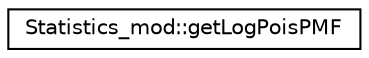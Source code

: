 digraph "Graphical Class Hierarchy"
{
 // LATEX_PDF_SIZE
  edge [fontname="Helvetica",fontsize="10",labelfontname="Helvetica",labelfontsize="10"];
  node [fontname="Helvetica",fontsize="10",shape=record];
  rankdir="LR";
  Node0 [label="Statistics_mod::getLogPoisPMF",height=0.2,width=0.4,color="black", fillcolor="white", style="filled",URL="$interfaceStatistics__mod_1_1getLogPoisPMF.html",tooltip=" "];
}
